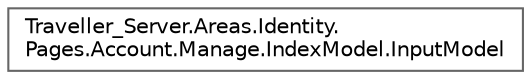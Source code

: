 digraph "Graphical Class Hierarchy"
{
 // LATEX_PDF_SIZE
  bgcolor="transparent";
  edge [fontname=Helvetica,fontsize=10,labelfontname=Helvetica,labelfontsize=10];
  node [fontname=Helvetica,fontsize=10,shape=box,height=0.2,width=0.4];
  rankdir="LR";
  Node0 [label="Traveller_Server.Areas.Identity.\lPages.Account.Manage.IndexModel.InputModel",height=0.2,width=0.4,color="grey40", fillcolor="white", style="filled",URL="$class_traveller___server_1_1_areas_1_1_identity_1_1_pages_1_1_account_1_1_manage_1_1_index_model_1_1_input_model.html",tooltip="This API supports the ASP.NET Core Identity default UI infrastructure and is not intended to be used ..."];
}
